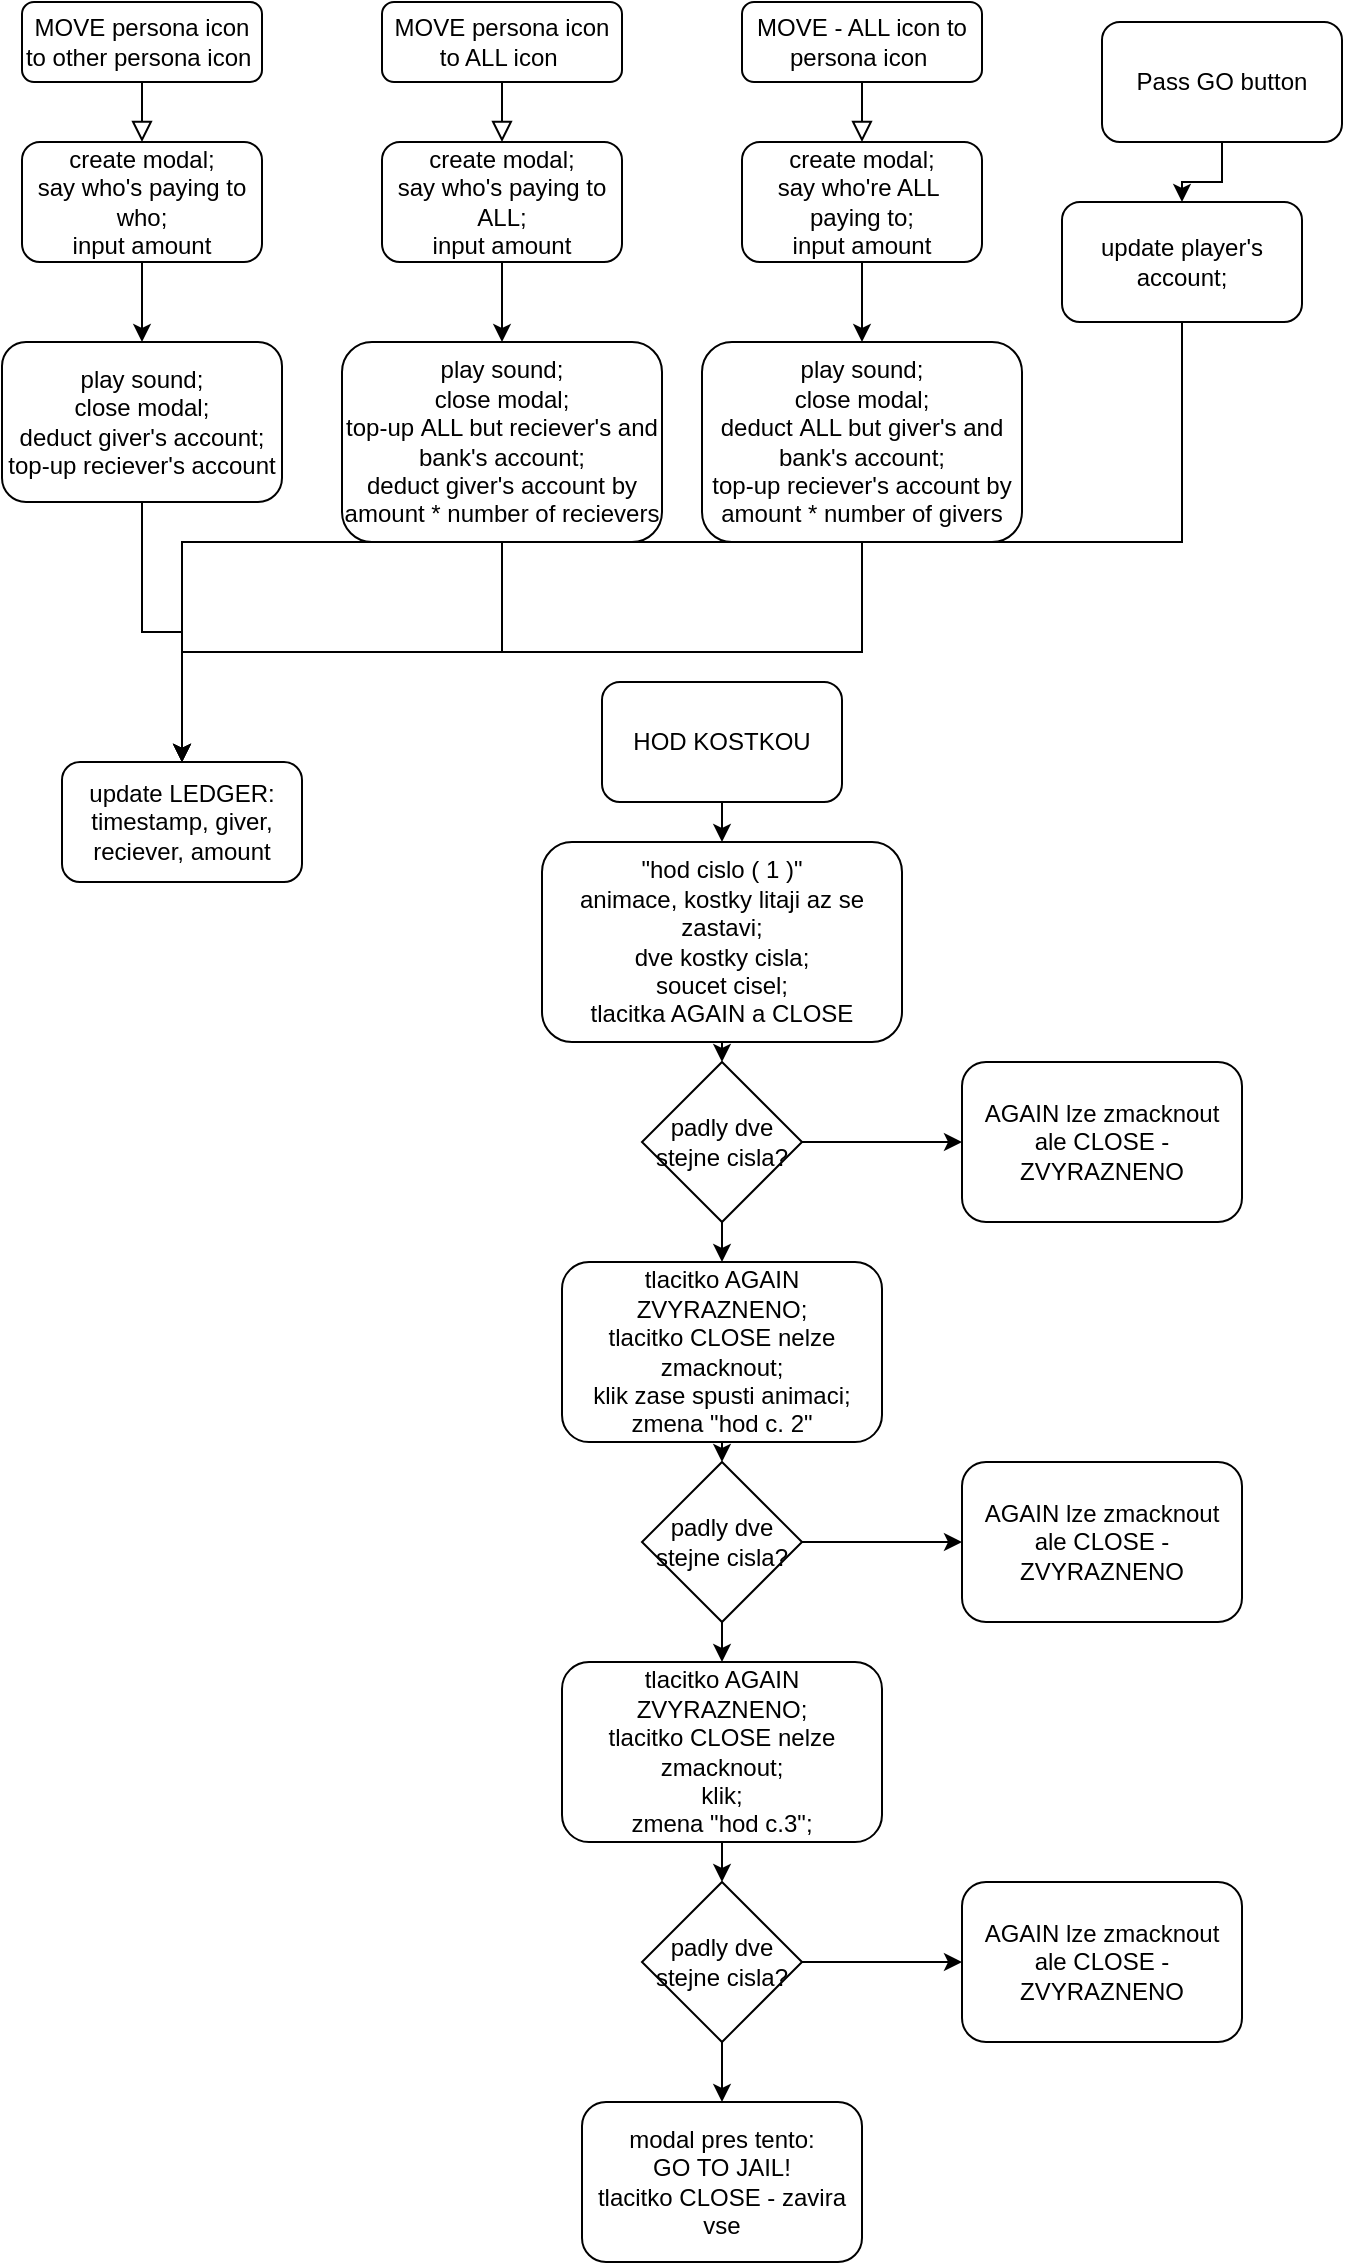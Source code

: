 <mxfile version="21.7.2" type="device">
  <diagram id="C5RBs43oDa-KdzZeNtuy" name="Page-1">
    <mxGraphModel dx="666" dy="555" grid="1" gridSize="10" guides="1" tooltips="1" connect="1" arrows="1" fold="1" page="1" pageScale="1" pageWidth="827" pageHeight="1169" math="0" shadow="0">
      <root>
        <mxCell id="WIyWlLk6GJQsqaUBKTNV-0" />
        <mxCell id="WIyWlLk6GJQsqaUBKTNV-1" parent="WIyWlLk6GJQsqaUBKTNV-0" />
        <mxCell id="WIyWlLk6GJQsqaUBKTNV-2" value="" style="rounded=0;html=1;jettySize=auto;orthogonalLoop=1;fontSize=11;endArrow=block;endFill=0;endSize=8;strokeWidth=1;shadow=0;labelBackgroundColor=none;edgeStyle=orthogonalEdgeStyle;entryX=0.5;entryY=0;entryDx=0;entryDy=0;" parent="WIyWlLk6GJQsqaUBKTNV-1" source="WIyWlLk6GJQsqaUBKTNV-3" target="uq7SR7EPjwyAUjCOz7Xc-0" edge="1">
          <mxGeometry relative="1" as="geometry" />
        </mxCell>
        <mxCell id="WIyWlLk6GJQsqaUBKTNV-3" value="MOVE persona icon to other persona icon&amp;nbsp;" style="rounded=1;whiteSpace=wrap;html=1;fontSize=12;glass=0;strokeWidth=1;shadow=0;" parent="WIyWlLk6GJQsqaUBKTNV-1" vertex="1">
          <mxGeometry x="50" y="10" width="120" height="40" as="geometry" />
        </mxCell>
        <mxCell id="uq7SR7EPjwyAUjCOz7Xc-4" style="edgeStyle=orthogonalEdgeStyle;rounded=0;orthogonalLoop=1;jettySize=auto;html=1;exitX=0.5;exitY=1;exitDx=0;exitDy=0;entryX=0.5;entryY=0;entryDx=0;entryDy=0;" edge="1" parent="WIyWlLk6GJQsqaUBKTNV-1" source="uq7SR7EPjwyAUjCOz7Xc-0" target="uq7SR7EPjwyAUjCOz7Xc-2">
          <mxGeometry relative="1" as="geometry" />
        </mxCell>
        <mxCell id="uq7SR7EPjwyAUjCOz7Xc-0" value="create modal;&lt;br&gt;say who&#39;s paying to who;&lt;br&gt;input amount" style="rounded=1;whiteSpace=wrap;html=1;" vertex="1" parent="WIyWlLk6GJQsqaUBKTNV-1">
          <mxGeometry x="50" y="80" width="120" height="60" as="geometry" />
        </mxCell>
        <mxCell id="uq7SR7EPjwyAUjCOz7Xc-20" style="edgeStyle=orthogonalEdgeStyle;rounded=0;orthogonalLoop=1;jettySize=auto;html=1;exitX=0.5;exitY=1;exitDx=0;exitDy=0;entryX=0.5;entryY=0;entryDx=0;entryDy=0;" edge="1" parent="WIyWlLk6GJQsqaUBKTNV-1" source="uq7SR7EPjwyAUjCOz7Xc-2" target="uq7SR7EPjwyAUjCOz7Xc-15">
          <mxGeometry relative="1" as="geometry" />
        </mxCell>
        <mxCell id="uq7SR7EPjwyAUjCOz7Xc-2" value="play sound;&lt;br&gt;close modal;&lt;br&gt;deduct giver&#39;s account;&lt;br&gt;top-up reciever&#39;s account" style="rounded=1;whiteSpace=wrap;html=1;" vertex="1" parent="WIyWlLk6GJQsqaUBKTNV-1">
          <mxGeometry x="40" y="180" width="140" height="80" as="geometry" />
        </mxCell>
        <mxCell id="uq7SR7EPjwyAUjCOz7Xc-5" value="" style="rounded=0;html=1;jettySize=auto;orthogonalLoop=1;fontSize=11;endArrow=block;endFill=0;endSize=8;strokeWidth=1;shadow=0;labelBackgroundColor=none;edgeStyle=orthogonalEdgeStyle;entryX=0.5;entryY=0;entryDx=0;entryDy=0;" edge="1" parent="WIyWlLk6GJQsqaUBKTNV-1" source="uq7SR7EPjwyAUjCOz7Xc-6" target="uq7SR7EPjwyAUjCOz7Xc-8">
          <mxGeometry relative="1" as="geometry" />
        </mxCell>
        <mxCell id="uq7SR7EPjwyAUjCOz7Xc-6" value="MOVE persona icon to ALL icon&amp;nbsp;" style="rounded=1;whiteSpace=wrap;html=1;fontSize=12;glass=0;strokeWidth=1;shadow=0;" vertex="1" parent="WIyWlLk6GJQsqaUBKTNV-1">
          <mxGeometry x="230" y="10" width="120" height="40" as="geometry" />
        </mxCell>
        <mxCell id="uq7SR7EPjwyAUjCOz7Xc-7" style="edgeStyle=orthogonalEdgeStyle;rounded=0;orthogonalLoop=1;jettySize=auto;html=1;exitX=0.5;exitY=1;exitDx=0;exitDy=0;entryX=0.5;entryY=0;entryDx=0;entryDy=0;" edge="1" parent="WIyWlLk6GJQsqaUBKTNV-1" source="uq7SR7EPjwyAUjCOz7Xc-8" target="uq7SR7EPjwyAUjCOz7Xc-9">
          <mxGeometry relative="1" as="geometry" />
        </mxCell>
        <mxCell id="uq7SR7EPjwyAUjCOz7Xc-8" value="create modal;&lt;br&gt;say who&#39;s paying to ALL;&lt;br&gt;input amount" style="rounded=1;whiteSpace=wrap;html=1;" vertex="1" parent="WIyWlLk6GJQsqaUBKTNV-1">
          <mxGeometry x="230" y="80" width="120" height="60" as="geometry" />
        </mxCell>
        <mxCell id="uq7SR7EPjwyAUjCOz7Xc-23" style="edgeStyle=orthogonalEdgeStyle;rounded=0;orthogonalLoop=1;jettySize=auto;html=1;exitX=0.5;exitY=1;exitDx=0;exitDy=0;entryX=0.5;entryY=0;entryDx=0;entryDy=0;" edge="1" parent="WIyWlLk6GJQsqaUBKTNV-1" source="uq7SR7EPjwyAUjCOz7Xc-9" target="uq7SR7EPjwyAUjCOz7Xc-15">
          <mxGeometry relative="1" as="geometry" />
        </mxCell>
        <mxCell id="uq7SR7EPjwyAUjCOz7Xc-9" value="play sound;&lt;br&gt;close modal;&lt;br&gt;top-up&amp;nbsp;ALL but reciever&#39;s and bank&#39;s account;&lt;br&gt;deduct giver&#39;s account by amount * number of recievers" style="rounded=1;whiteSpace=wrap;html=1;" vertex="1" parent="WIyWlLk6GJQsqaUBKTNV-1">
          <mxGeometry x="210" y="180" width="160" height="100" as="geometry" />
        </mxCell>
        <mxCell id="uq7SR7EPjwyAUjCOz7Xc-10" value="" style="rounded=0;html=1;jettySize=auto;orthogonalLoop=1;fontSize=11;endArrow=block;endFill=0;endSize=8;strokeWidth=1;shadow=0;labelBackgroundColor=none;edgeStyle=orthogonalEdgeStyle;entryX=0.5;entryY=0;entryDx=0;entryDy=0;" edge="1" parent="WIyWlLk6GJQsqaUBKTNV-1" source="uq7SR7EPjwyAUjCOz7Xc-11" target="uq7SR7EPjwyAUjCOz7Xc-13">
          <mxGeometry relative="1" as="geometry" />
        </mxCell>
        <mxCell id="uq7SR7EPjwyAUjCOz7Xc-11" value="MOVE - ALL icon to persona icon&amp;nbsp;" style="rounded=1;whiteSpace=wrap;html=1;fontSize=12;glass=0;strokeWidth=1;shadow=0;" vertex="1" parent="WIyWlLk6GJQsqaUBKTNV-1">
          <mxGeometry x="410" y="10" width="120" height="40" as="geometry" />
        </mxCell>
        <mxCell id="uq7SR7EPjwyAUjCOz7Xc-12" style="edgeStyle=orthogonalEdgeStyle;rounded=0;orthogonalLoop=1;jettySize=auto;html=1;exitX=0.5;exitY=1;exitDx=0;exitDy=0;entryX=0.5;entryY=0;entryDx=0;entryDy=0;" edge="1" parent="WIyWlLk6GJQsqaUBKTNV-1" source="uq7SR7EPjwyAUjCOz7Xc-13" target="uq7SR7EPjwyAUjCOz7Xc-14">
          <mxGeometry relative="1" as="geometry" />
        </mxCell>
        <mxCell id="uq7SR7EPjwyAUjCOz7Xc-13" value="create modal;&lt;br&gt;say who&#39;re ALL&amp;nbsp;&lt;br&gt;paying to;&lt;br&gt;input amount" style="rounded=1;whiteSpace=wrap;html=1;" vertex="1" parent="WIyWlLk6GJQsqaUBKTNV-1">
          <mxGeometry x="410" y="80" width="120" height="60" as="geometry" />
        </mxCell>
        <mxCell id="uq7SR7EPjwyAUjCOz7Xc-22" style="edgeStyle=orthogonalEdgeStyle;rounded=0;orthogonalLoop=1;jettySize=auto;html=1;exitX=0.5;exitY=1;exitDx=0;exitDy=0;entryX=0.5;entryY=0;entryDx=0;entryDy=0;" edge="1" parent="WIyWlLk6GJQsqaUBKTNV-1" source="uq7SR7EPjwyAUjCOz7Xc-14" target="uq7SR7EPjwyAUjCOz7Xc-15">
          <mxGeometry relative="1" as="geometry">
            <mxPoint x="370" y="460" as="targetPoint" />
          </mxGeometry>
        </mxCell>
        <mxCell id="uq7SR7EPjwyAUjCOz7Xc-14" value="play sound;&lt;br&gt;close modal;&lt;br&gt;deduct&amp;nbsp;ALL but giver&#39;s and bank&#39;s account;&lt;br&gt;top-up reciever&#39;s account by amount * number of givers" style="rounded=1;whiteSpace=wrap;html=1;" vertex="1" parent="WIyWlLk6GJQsqaUBKTNV-1">
          <mxGeometry x="390" y="180" width="160" height="100" as="geometry" />
        </mxCell>
        <mxCell id="uq7SR7EPjwyAUjCOz7Xc-15" value="update LEDGER:&lt;br&gt;timestamp, giver, reciever, amount" style="rounded=1;whiteSpace=wrap;html=1;" vertex="1" parent="WIyWlLk6GJQsqaUBKTNV-1">
          <mxGeometry x="70" y="390" width="120" height="60" as="geometry" />
        </mxCell>
        <mxCell id="uq7SR7EPjwyAUjCOz7Xc-26" style="edgeStyle=orthogonalEdgeStyle;rounded=0;orthogonalLoop=1;jettySize=auto;html=1;exitX=0.5;exitY=1;exitDx=0;exitDy=0;" edge="1" parent="WIyWlLk6GJQsqaUBKTNV-1" source="uq7SR7EPjwyAUjCOz7Xc-24" target="uq7SR7EPjwyAUjCOz7Xc-25">
          <mxGeometry relative="1" as="geometry" />
        </mxCell>
        <mxCell id="uq7SR7EPjwyAUjCOz7Xc-24" value="Pass GO button" style="rounded=1;whiteSpace=wrap;html=1;" vertex="1" parent="WIyWlLk6GJQsqaUBKTNV-1">
          <mxGeometry x="590" y="20" width="120" height="60" as="geometry" />
        </mxCell>
        <mxCell id="uq7SR7EPjwyAUjCOz7Xc-27" style="edgeStyle=orthogonalEdgeStyle;rounded=0;orthogonalLoop=1;jettySize=auto;html=1;exitX=0.5;exitY=1;exitDx=0;exitDy=0;entryX=0.5;entryY=0;entryDx=0;entryDy=0;movable=1;resizable=1;rotatable=1;deletable=1;editable=1;locked=0;connectable=1;" edge="1" parent="WIyWlLk6GJQsqaUBKTNV-1" source="uq7SR7EPjwyAUjCOz7Xc-25" target="uq7SR7EPjwyAUjCOz7Xc-15">
          <mxGeometry relative="1" as="geometry" />
        </mxCell>
        <mxCell id="uq7SR7EPjwyAUjCOz7Xc-25" value="update player&#39;s account;&lt;br&gt;" style="rounded=1;whiteSpace=wrap;html=1;" vertex="1" parent="WIyWlLk6GJQsqaUBKTNV-1">
          <mxGeometry x="570" y="110" width="120" height="60" as="geometry" />
        </mxCell>
        <mxCell id="uq7SR7EPjwyAUjCOz7Xc-40" style="edgeStyle=orthogonalEdgeStyle;rounded=0;orthogonalLoop=1;jettySize=auto;html=1;exitX=0.5;exitY=1;exitDx=0;exitDy=0;entryX=0.5;entryY=0;entryDx=0;entryDy=0;" edge="1" parent="WIyWlLk6GJQsqaUBKTNV-1" source="uq7SR7EPjwyAUjCOz7Xc-28" target="uq7SR7EPjwyAUjCOz7Xc-35">
          <mxGeometry relative="1" as="geometry" />
        </mxCell>
        <mxCell id="uq7SR7EPjwyAUjCOz7Xc-28" value="HOD KOSTKOU" style="rounded=1;whiteSpace=wrap;html=1;" vertex="1" parent="WIyWlLk6GJQsqaUBKTNV-1">
          <mxGeometry x="340" y="350" width="120" height="60" as="geometry" />
        </mxCell>
        <mxCell id="uq7SR7EPjwyAUjCOz7Xc-29" value="AGAIN lze zmacknout&lt;br&gt;ale CLOSE - ZVYRAZNENO" style="rounded=1;whiteSpace=wrap;html=1;" vertex="1" parent="WIyWlLk6GJQsqaUBKTNV-1">
          <mxGeometry x="520" y="540" width="140" height="80" as="geometry" />
        </mxCell>
        <mxCell id="uq7SR7EPjwyAUjCOz7Xc-42" style="edgeStyle=orthogonalEdgeStyle;rounded=0;orthogonalLoop=1;jettySize=auto;html=1;exitX=1;exitY=0.5;exitDx=0;exitDy=0;entryX=0;entryY=0.5;entryDx=0;entryDy=0;" edge="1" parent="WIyWlLk6GJQsqaUBKTNV-1" source="uq7SR7EPjwyAUjCOz7Xc-33" target="uq7SR7EPjwyAUjCOz7Xc-29">
          <mxGeometry relative="1" as="geometry" />
        </mxCell>
        <mxCell id="uq7SR7EPjwyAUjCOz7Xc-43" style="edgeStyle=orthogonalEdgeStyle;rounded=0;orthogonalLoop=1;jettySize=auto;html=1;exitX=0.5;exitY=1;exitDx=0;exitDy=0;entryX=0.5;entryY=0;entryDx=0;entryDy=0;" edge="1" parent="WIyWlLk6GJQsqaUBKTNV-1" source="uq7SR7EPjwyAUjCOz7Xc-33" target="uq7SR7EPjwyAUjCOz7Xc-34">
          <mxGeometry relative="1" as="geometry" />
        </mxCell>
        <mxCell id="uq7SR7EPjwyAUjCOz7Xc-33" value="padly dve stejne cisla?&lt;br&gt;" style="rhombus;whiteSpace=wrap;html=1;" vertex="1" parent="WIyWlLk6GJQsqaUBKTNV-1">
          <mxGeometry x="360" y="540" width="80" height="80" as="geometry" />
        </mxCell>
        <mxCell id="uq7SR7EPjwyAUjCOz7Xc-44" style="edgeStyle=orthogonalEdgeStyle;rounded=0;orthogonalLoop=1;jettySize=auto;html=1;exitX=0.5;exitY=1;exitDx=0;exitDy=0;entryX=0.5;entryY=0;entryDx=0;entryDy=0;" edge="1" parent="WIyWlLk6GJQsqaUBKTNV-1" source="uq7SR7EPjwyAUjCOz7Xc-34" target="uq7SR7EPjwyAUjCOz7Xc-36">
          <mxGeometry relative="1" as="geometry" />
        </mxCell>
        <mxCell id="uq7SR7EPjwyAUjCOz7Xc-34" value="tlacitko AGAIN ZVYRAZNENO;&lt;br&gt;tlacitko CLOSE nelze zmacknout;&lt;br&gt;klik zase spusti animaci;&lt;br&gt;zmena &quot;hod c. 2&quot;" style="rounded=1;whiteSpace=wrap;html=1;" vertex="1" parent="WIyWlLk6GJQsqaUBKTNV-1">
          <mxGeometry x="320" y="640" width="160" height="90" as="geometry" />
        </mxCell>
        <mxCell id="uq7SR7EPjwyAUjCOz7Xc-41" style="edgeStyle=orthogonalEdgeStyle;rounded=0;orthogonalLoop=1;jettySize=auto;html=1;exitX=0.5;exitY=1;exitDx=0;exitDy=0;entryX=0.5;entryY=0;entryDx=0;entryDy=0;" edge="1" parent="WIyWlLk6GJQsqaUBKTNV-1" source="uq7SR7EPjwyAUjCOz7Xc-35" target="uq7SR7EPjwyAUjCOz7Xc-33">
          <mxGeometry relative="1" as="geometry" />
        </mxCell>
        <mxCell id="uq7SR7EPjwyAUjCOz7Xc-35" value="&quot;hod cislo ( 1 )&quot;&lt;br&gt;animace, kostky litaji az se zastavi;&lt;br&gt;dve kostky cisla;&lt;br style=&quot;border-color: var(--border-color);&quot;&gt;soucet cisel;&lt;br style=&quot;border-color: var(--border-color);&quot;&gt;tlacitka AGAIN a CLOSE" style="rounded=1;whiteSpace=wrap;html=1;" vertex="1" parent="WIyWlLk6GJQsqaUBKTNV-1">
          <mxGeometry x="310" y="430" width="180" height="100" as="geometry" />
        </mxCell>
        <mxCell id="uq7SR7EPjwyAUjCOz7Xc-46" style="edgeStyle=orthogonalEdgeStyle;rounded=0;orthogonalLoop=1;jettySize=auto;html=1;exitX=0.5;exitY=1;exitDx=0;exitDy=0;entryX=0.5;entryY=0;entryDx=0;entryDy=0;" edge="1" parent="WIyWlLk6GJQsqaUBKTNV-1" source="uq7SR7EPjwyAUjCOz7Xc-36" target="uq7SR7EPjwyAUjCOz7Xc-37">
          <mxGeometry relative="1" as="geometry" />
        </mxCell>
        <mxCell id="uq7SR7EPjwyAUjCOz7Xc-52" style="edgeStyle=orthogonalEdgeStyle;rounded=0;orthogonalLoop=1;jettySize=auto;html=1;exitX=1;exitY=0.5;exitDx=0;exitDy=0;entryX=0;entryY=0.5;entryDx=0;entryDy=0;" edge="1" parent="WIyWlLk6GJQsqaUBKTNV-1" source="uq7SR7EPjwyAUjCOz7Xc-36" target="uq7SR7EPjwyAUjCOz7Xc-45">
          <mxGeometry relative="1" as="geometry" />
        </mxCell>
        <mxCell id="uq7SR7EPjwyAUjCOz7Xc-36" value="padly dve stejne cisla?&lt;br&gt;" style="rhombus;whiteSpace=wrap;html=1;" vertex="1" parent="WIyWlLk6GJQsqaUBKTNV-1">
          <mxGeometry x="360" y="740" width="80" height="80" as="geometry" />
        </mxCell>
        <mxCell id="uq7SR7EPjwyAUjCOz7Xc-47" style="edgeStyle=orthogonalEdgeStyle;rounded=0;orthogonalLoop=1;jettySize=auto;html=1;exitX=0.5;exitY=1;exitDx=0;exitDy=0;entryX=0.5;entryY=0;entryDx=0;entryDy=0;" edge="1" parent="WIyWlLk6GJQsqaUBKTNV-1" source="uq7SR7EPjwyAUjCOz7Xc-37" target="uq7SR7EPjwyAUjCOz7Xc-39">
          <mxGeometry relative="1" as="geometry" />
        </mxCell>
        <mxCell id="uq7SR7EPjwyAUjCOz7Xc-37" value="tlacitko AGAIN ZVYRAZNENO;&lt;br&gt;tlacitko CLOSE nelze zmacknout;&lt;br&gt;klik;&lt;br&gt;zmena &quot;hod c.3&quot;;" style="rounded=1;whiteSpace=wrap;html=1;" vertex="1" parent="WIyWlLk6GJQsqaUBKTNV-1">
          <mxGeometry x="320" y="840" width="160" height="90" as="geometry" />
        </mxCell>
        <mxCell id="uq7SR7EPjwyAUjCOz7Xc-50" style="edgeStyle=orthogonalEdgeStyle;rounded=0;orthogonalLoop=1;jettySize=auto;html=1;exitX=1;exitY=0.5;exitDx=0;exitDy=0;entryX=0;entryY=0.5;entryDx=0;entryDy=0;" edge="1" parent="WIyWlLk6GJQsqaUBKTNV-1" source="uq7SR7EPjwyAUjCOz7Xc-39" target="uq7SR7EPjwyAUjCOz7Xc-48">
          <mxGeometry relative="1" as="geometry" />
        </mxCell>
        <mxCell id="uq7SR7EPjwyAUjCOz7Xc-51" style="edgeStyle=orthogonalEdgeStyle;rounded=0;orthogonalLoop=1;jettySize=auto;html=1;exitX=0.5;exitY=1;exitDx=0;exitDy=0;entryX=0.5;entryY=0;entryDx=0;entryDy=0;" edge="1" parent="WIyWlLk6GJQsqaUBKTNV-1" source="uq7SR7EPjwyAUjCOz7Xc-39" target="uq7SR7EPjwyAUjCOz7Xc-49">
          <mxGeometry relative="1" as="geometry" />
        </mxCell>
        <mxCell id="uq7SR7EPjwyAUjCOz7Xc-39" value="padly dve stejne cisla?&lt;br&gt;" style="rhombus;whiteSpace=wrap;html=1;" vertex="1" parent="WIyWlLk6GJQsqaUBKTNV-1">
          <mxGeometry x="360" y="950" width="80" height="80" as="geometry" />
        </mxCell>
        <mxCell id="uq7SR7EPjwyAUjCOz7Xc-45" value="AGAIN lze zmacknout&lt;br&gt;ale CLOSE - ZVYRAZNENO" style="rounded=1;whiteSpace=wrap;html=1;" vertex="1" parent="WIyWlLk6GJQsqaUBKTNV-1">
          <mxGeometry x="520" y="740" width="140" height="80" as="geometry" />
        </mxCell>
        <mxCell id="uq7SR7EPjwyAUjCOz7Xc-48" value="AGAIN lze zmacknout&lt;br&gt;ale CLOSE - ZVYRAZNENO" style="rounded=1;whiteSpace=wrap;html=1;" vertex="1" parent="WIyWlLk6GJQsqaUBKTNV-1">
          <mxGeometry x="520" y="950" width="140" height="80" as="geometry" />
        </mxCell>
        <mxCell id="uq7SR7EPjwyAUjCOz7Xc-49" value="modal pres tento:&lt;br&gt;GO TO JAIL!&lt;br&gt;tlacitko CLOSE - zavira vse" style="rounded=1;whiteSpace=wrap;html=1;" vertex="1" parent="WIyWlLk6GJQsqaUBKTNV-1">
          <mxGeometry x="330" y="1060" width="140" height="80" as="geometry" />
        </mxCell>
      </root>
    </mxGraphModel>
  </diagram>
</mxfile>
